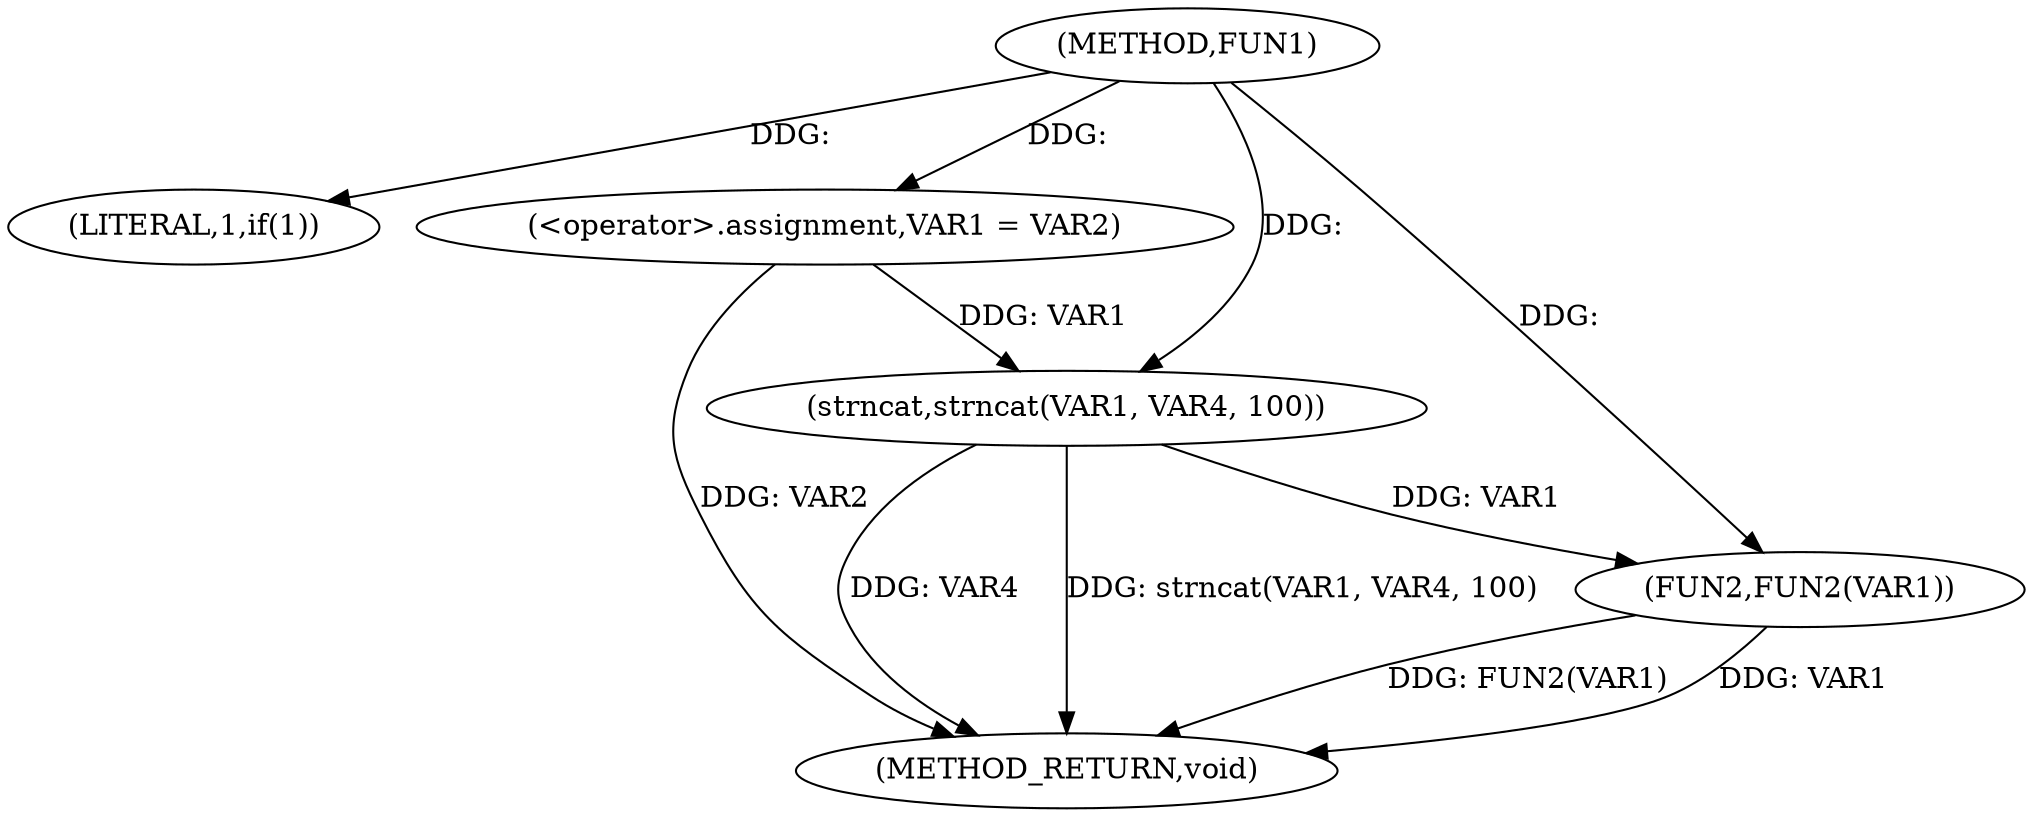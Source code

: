 digraph FUN1 {  
"1000100" [label = "(METHOD,FUN1)" ]
"1000119" [label = "(METHOD_RETURN,void)" ]
"1000106" [label = "(LITERAL,1,if(1))" ]
"1000108" [label = "(<operator>.assignment,VAR1 = VAR2)" ]
"1000113" [label = "(strncat,strncat(VAR1, VAR4, 100))" ]
"1000117" [label = "(FUN2,FUN2(VAR1))" ]
  "1000117" -> "1000119"  [ label = "DDG: FUN2(VAR1)"] 
  "1000113" -> "1000119"  [ label = "DDG: VAR4"] 
  "1000117" -> "1000119"  [ label = "DDG: VAR1"] 
  "1000113" -> "1000119"  [ label = "DDG: strncat(VAR1, VAR4, 100)"] 
  "1000108" -> "1000119"  [ label = "DDG: VAR2"] 
  "1000100" -> "1000106"  [ label = "DDG: "] 
  "1000100" -> "1000108"  [ label = "DDG: "] 
  "1000108" -> "1000113"  [ label = "DDG: VAR1"] 
  "1000100" -> "1000113"  [ label = "DDG: "] 
  "1000113" -> "1000117"  [ label = "DDG: VAR1"] 
  "1000100" -> "1000117"  [ label = "DDG: "] 
}
